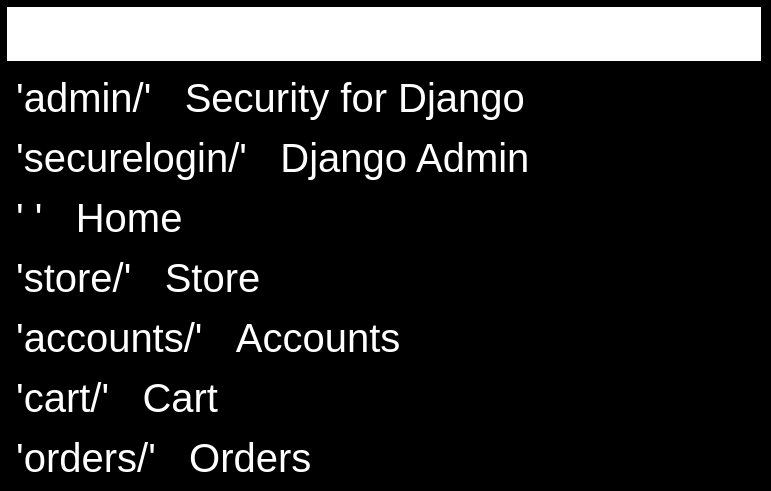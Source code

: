 <mxfile>
    <diagram id="TZiAyKK50JZ4z3XvxQyB" name="Page-1">
        <mxGraphModel dx="1111" dy="621" grid="0" gridSize="10" guides="1" tooltips="1" connect="1" arrows="1" fold="1" page="1" pageScale="1" pageWidth="850" pageHeight="1100" background="#000000" math="0" shadow="0">
            <root>
                <mxCell id="0"/>
                <mxCell id="1" parent="0"/>
                <mxCell id="2" value="Restful Routes" style="swimlane;fontStyle=0;childLayout=stackLayout;horizontal=1;startSize=30;horizontalStack=0;resizeParent=1;resizeParentMax=0;resizeLast=0;collapsible=1;marginBottom=0;fontSize=20;strokeWidth=3;fontColor=#FFFFFF;" parent="1" vertex="1">
                    <mxGeometry x="110" y="140" width="380" height="240" as="geometry"/>
                </mxCell>
                <mxCell id="37" value="" style="endArrow=none;html=1;fontSize=20;strokeWidth=3;fontColor=#FFFFFF;" parent="2" edge="1">
                    <mxGeometry width="50" height="50" relative="1" as="geometry">
                        <mxPoint y="60" as="sourcePoint"/>
                        <mxPoint x="380" y="60" as="targetPoint"/>
                    </mxGeometry>
                </mxCell>
                <mxCell id="4" value="'admin/'   Security for Django " style="text;strokeColor=none;fillColor=none;align=left;verticalAlign=middle;spacingLeft=4;spacingRight=4;overflow=hidden;points=[[0,0.5],[1,0.5]];portConstraint=eastwest;rotatable=0;fontSize=20;strokeWidth=3;fontColor=#FFFFFF;" parent="2" vertex="1">
                    <mxGeometry y="30" width="380" height="30" as="geometry"/>
                </mxCell>
                <mxCell id="36" value="" style="endArrow=none;html=1;fontSize=20;strokeWidth=3;fontColor=#FFFFFF;" parent="2" edge="1">
                    <mxGeometry width="50" height="50" relative="1" as="geometry">
                        <mxPoint y="90" as="sourcePoint"/>
                        <mxPoint x="380" y="90" as="targetPoint"/>
                    </mxGeometry>
                </mxCell>
                <mxCell id="5" value="'securelogin/'   Django Admin" style="text;strokeColor=none;fillColor=none;align=left;verticalAlign=middle;spacingLeft=4;spacingRight=4;overflow=hidden;points=[[0,0.5],[1,0.5]];portConstraint=eastwest;rotatable=0;fontSize=20;strokeWidth=3;fontColor=#FFFFFF;" parent="2" vertex="1">
                    <mxGeometry y="60" width="380" height="30" as="geometry"/>
                </mxCell>
                <mxCell id="35" value="" style="endArrow=none;html=1;fontSize=20;strokeWidth=3;fontColor=#FFFFFF;" parent="2" edge="1">
                    <mxGeometry width="50" height="50" relative="1" as="geometry">
                        <mxPoint y="120" as="sourcePoint"/>
                        <mxPoint x="380" y="120" as="targetPoint"/>
                    </mxGeometry>
                </mxCell>
                <mxCell id="3" value="' '   Home" style="text;strokeColor=none;fillColor=none;align=left;verticalAlign=middle;spacingLeft=4;spacingRight=4;overflow=hidden;points=[[0,0.5],[1,0.5]];portConstraint=eastwest;rotatable=0;fontSize=20;strokeWidth=3;fontColor=#FFFFFF;" parent="2" vertex="1">
                    <mxGeometry y="90" width="380" height="30" as="geometry"/>
                </mxCell>
                <mxCell id="38" value="'store/'   Store" style="text;strokeColor=none;fillColor=none;align=left;verticalAlign=middle;spacingLeft=4;spacingRight=4;overflow=hidden;points=[[0,0.5],[1,0.5]];portConstraint=eastwest;rotatable=0;fontSize=20;strokeWidth=3;fontColor=#FFFFFF;" vertex="1" parent="2">
                    <mxGeometry y="120" width="380" height="30" as="geometry"/>
                </mxCell>
                <mxCell id="24" value="'accounts/'   Accounts" style="text;strokeColor=none;fillColor=none;align=left;verticalAlign=middle;spacingLeft=4;spacingRight=4;overflow=hidden;points=[[0,0.5],[1,0.5]];portConstraint=eastwest;rotatable=0;fontSize=20;strokeWidth=3;fontColor=#FFFFFF;" parent="2" vertex="1">
                    <mxGeometry y="150" width="380" height="30" as="geometry"/>
                </mxCell>
                <mxCell id="39" value="'cart/'   Cart" style="text;strokeColor=none;fillColor=none;align=left;verticalAlign=middle;spacingLeft=4;spacingRight=4;overflow=hidden;points=[[0,0.5],[1,0.5]];portConstraint=eastwest;rotatable=0;fontSize=20;strokeWidth=3;fontColor=#FFFFFF;" vertex="1" parent="2">
                    <mxGeometry y="180" width="380" height="30" as="geometry"/>
                </mxCell>
                <mxCell id="40" value="'orders/'   Orders" style="text;strokeColor=none;fillColor=none;align=left;verticalAlign=middle;spacingLeft=4;spacingRight=4;overflow=hidden;points=[[0,0.5],[1,0.5]];portConstraint=eastwest;rotatable=0;fontSize=20;strokeWidth=3;fontColor=#FFFFFF;" vertex="1" parent="2">
                    <mxGeometry y="210" width="380" height="30" as="geometry"/>
                </mxCell>
                <mxCell id="34" value="" style="endArrow=none;html=1;fontSize=20;strokeWidth=3;fontColor=#FFFFFF;" parent="2" edge="1">
                    <mxGeometry width="50" height="50" relative="1" as="geometry">
                        <mxPoint y="150" as="sourcePoint"/>
                        <mxPoint x="380" y="150" as="targetPoint"/>
                        <Array as="points">
                            <mxPoint x="190" y="150"/>
                        </Array>
                    </mxGeometry>
                </mxCell>
                <mxCell id="33" value="" style="endArrow=none;html=1;fontSize=20;strokeWidth=3;fontColor=#FFFFFF;" parent="2" edge="1">
                    <mxGeometry width="50" height="50" relative="1" as="geometry">
                        <mxPoint y="180" as="sourcePoint"/>
                        <mxPoint x="380" y="180" as="targetPoint"/>
                    </mxGeometry>
                </mxCell>
                <mxCell id="31" value="" style="endArrow=none;html=1;fontSize=20;strokeWidth=3;fontColor=#FFFFFF;" parent="2" edge="1">
                    <mxGeometry width="50" height="50" relative="1" as="geometry">
                        <mxPoint y="210" as="sourcePoint"/>
                        <mxPoint x="380" y="210" as="targetPoint"/>
                    </mxGeometry>
                </mxCell>
                <mxCell id="32" value="" style="endArrow=none;html=1;fontSize=20;strokeWidth=3;fontColor=#FFFFFF;" parent="2" edge="1">
                    <mxGeometry width="50" height="50" relative="1" as="geometry">
                        <mxPoint y="240" as="sourcePoint"/>
                        <mxPoint x="380" y="240" as="targetPoint"/>
                    </mxGeometry>
                </mxCell>
            </root>
        </mxGraphModel>
    </diagram>
</mxfile>